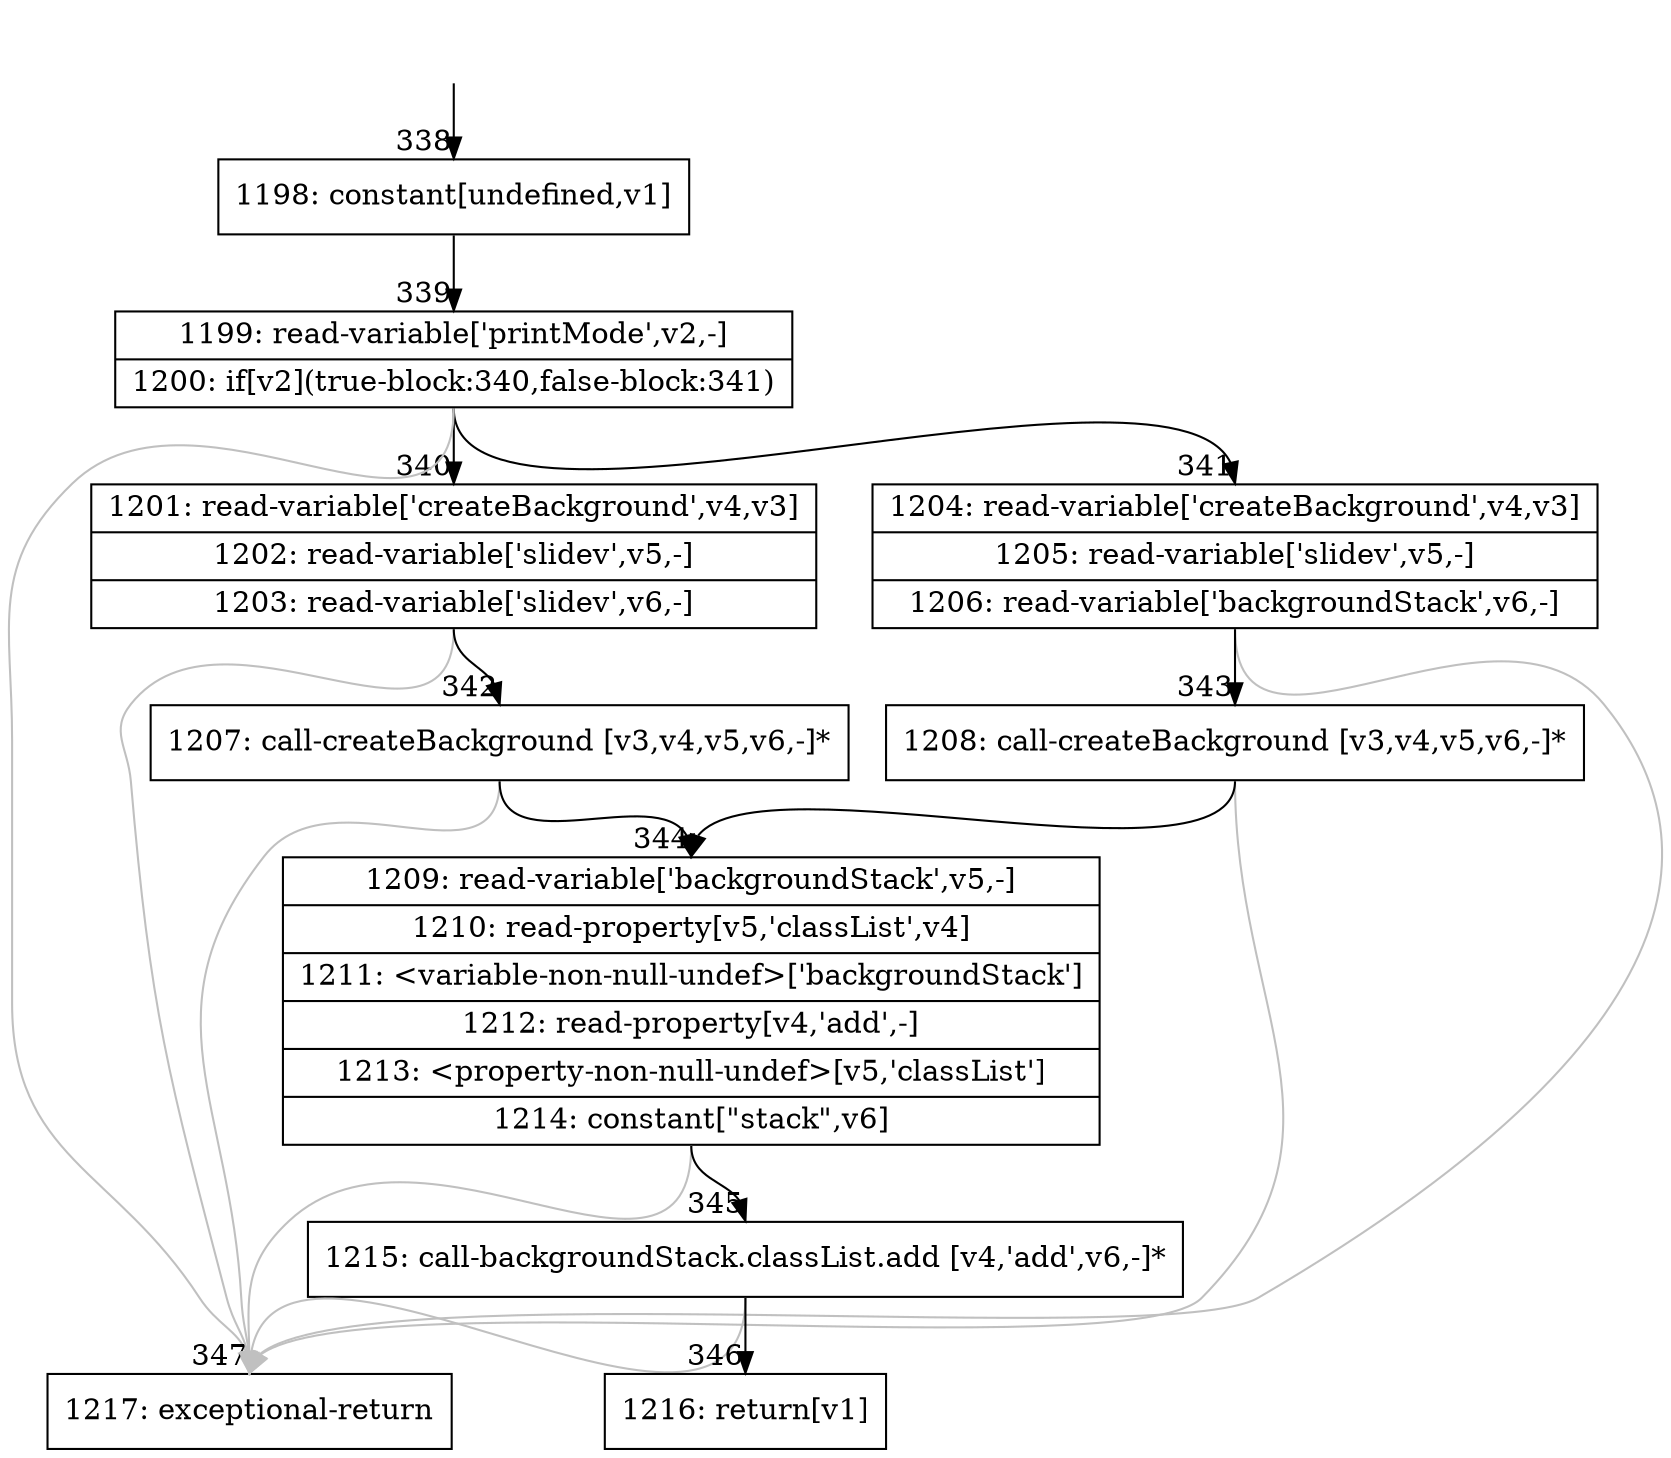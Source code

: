 digraph {
rankdir="TD"
BB_entry22[shape=none,label=""];
BB_entry22 -> BB338 [tailport=s, headport=n, headlabel="    338"]
BB338 [shape=record label="{1198: constant[undefined,v1]}" ] 
BB338 -> BB339 [tailport=s, headport=n, headlabel="      339"]
BB339 [shape=record label="{1199: read-variable['printMode',v2,-]|1200: if[v2](true-block:340,false-block:341)}" ] 
BB339 -> BB340 [tailport=s, headport=n, headlabel="      340"]
BB339 -> BB341 [tailport=s, headport=n, headlabel="      341"]
BB339 -> BB347 [tailport=s, headport=n, color=gray, headlabel="      347"]
BB340 [shape=record label="{1201: read-variable['createBackground',v4,v3]|1202: read-variable['slidev',v5,-]|1203: read-variable['slidev',v6,-]}" ] 
BB340 -> BB342 [tailport=s, headport=n, headlabel="      342"]
BB340 -> BB347 [tailport=s, headport=n, color=gray]
BB341 [shape=record label="{1204: read-variable['createBackground',v4,v3]|1205: read-variable['slidev',v5,-]|1206: read-variable['backgroundStack',v6,-]}" ] 
BB341 -> BB343 [tailport=s, headport=n, headlabel="      343"]
BB341 -> BB347 [tailport=s, headport=n, color=gray]
BB342 [shape=record label="{1207: call-createBackground [v3,v4,v5,v6,-]*}" ] 
BB342 -> BB344 [tailport=s, headport=n, headlabel="      344"]
BB342 -> BB347 [tailport=s, headport=n, color=gray]
BB343 [shape=record label="{1208: call-createBackground [v3,v4,v5,v6,-]*}" ] 
BB343 -> BB344 [tailport=s, headport=n]
BB343 -> BB347 [tailport=s, headport=n, color=gray]
BB344 [shape=record label="{1209: read-variable['backgroundStack',v5,-]|1210: read-property[v5,'classList',v4]|1211: \<variable-non-null-undef\>['backgroundStack']|1212: read-property[v4,'add',-]|1213: \<property-non-null-undef\>[v5,'classList']|1214: constant[\"stack\",v6]}" ] 
BB344 -> BB345 [tailport=s, headport=n, headlabel="      345"]
BB344 -> BB347 [tailport=s, headport=n, color=gray]
BB345 [shape=record label="{1215: call-backgroundStack.classList.add [v4,'add',v6,-]*}" ] 
BB345 -> BB346 [tailport=s, headport=n, headlabel="      346"]
BB345 -> BB347 [tailport=s, headport=n, color=gray]
BB346 [shape=record label="{1216: return[v1]}" ] 
BB347 [shape=record label="{1217: exceptional-return}" ] 
//#$~ 667
}
